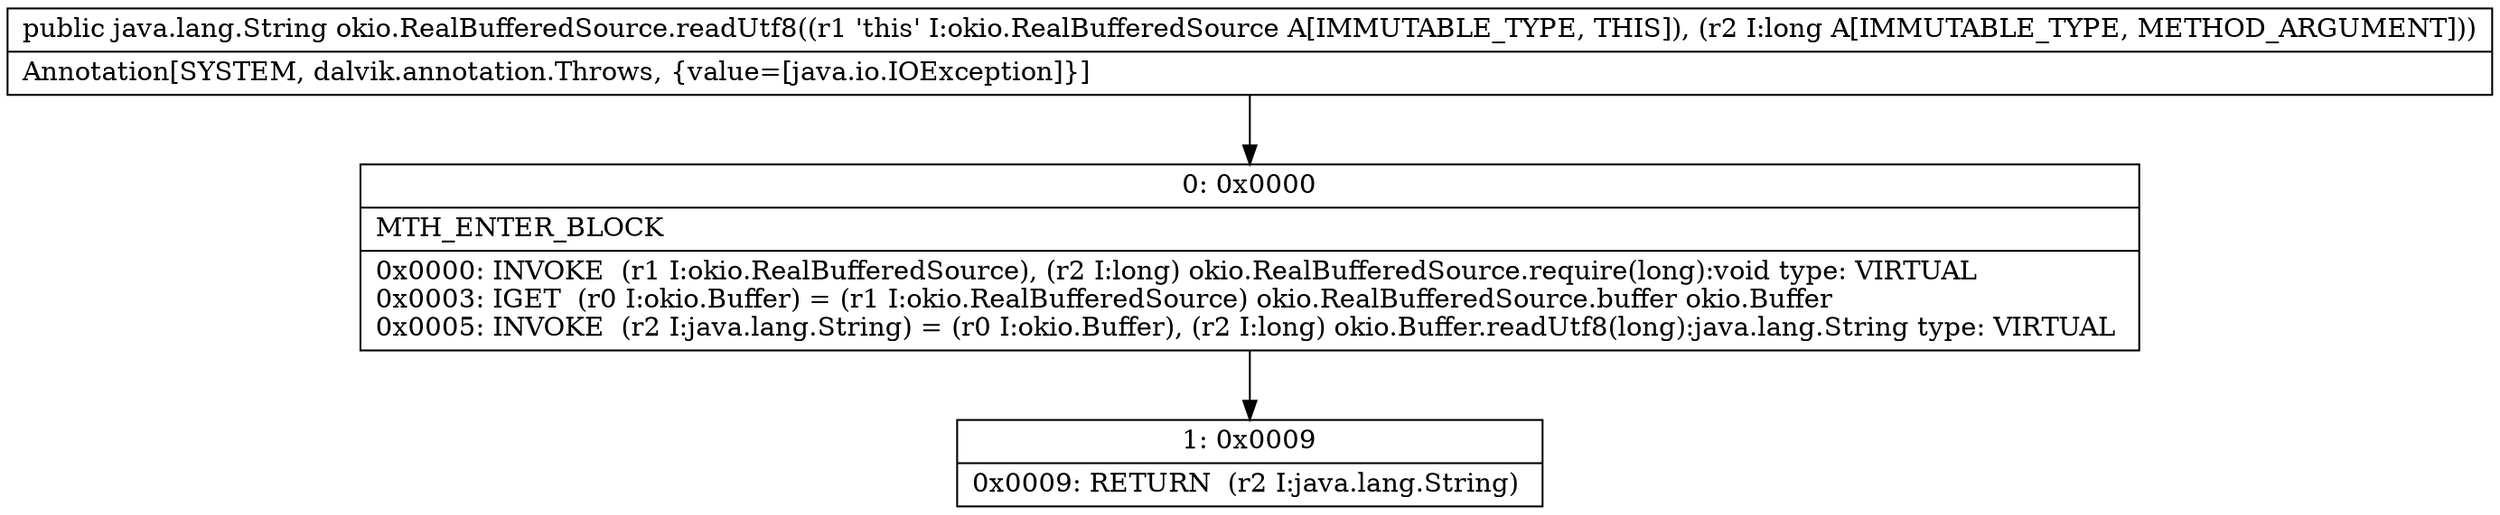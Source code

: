 digraph "CFG forokio.RealBufferedSource.readUtf8(J)Ljava\/lang\/String;" {
Node_0 [shape=record,label="{0\:\ 0x0000|MTH_ENTER_BLOCK\l|0x0000: INVOKE  (r1 I:okio.RealBufferedSource), (r2 I:long) okio.RealBufferedSource.require(long):void type: VIRTUAL \l0x0003: IGET  (r0 I:okio.Buffer) = (r1 I:okio.RealBufferedSource) okio.RealBufferedSource.buffer okio.Buffer \l0x0005: INVOKE  (r2 I:java.lang.String) = (r0 I:okio.Buffer), (r2 I:long) okio.Buffer.readUtf8(long):java.lang.String type: VIRTUAL \l}"];
Node_1 [shape=record,label="{1\:\ 0x0009|0x0009: RETURN  (r2 I:java.lang.String) \l}"];
MethodNode[shape=record,label="{public java.lang.String okio.RealBufferedSource.readUtf8((r1 'this' I:okio.RealBufferedSource A[IMMUTABLE_TYPE, THIS]), (r2 I:long A[IMMUTABLE_TYPE, METHOD_ARGUMENT]))  | Annotation[SYSTEM, dalvik.annotation.Throws, \{value=[java.io.IOException]\}]\l}"];
MethodNode -> Node_0;
Node_0 -> Node_1;
}

